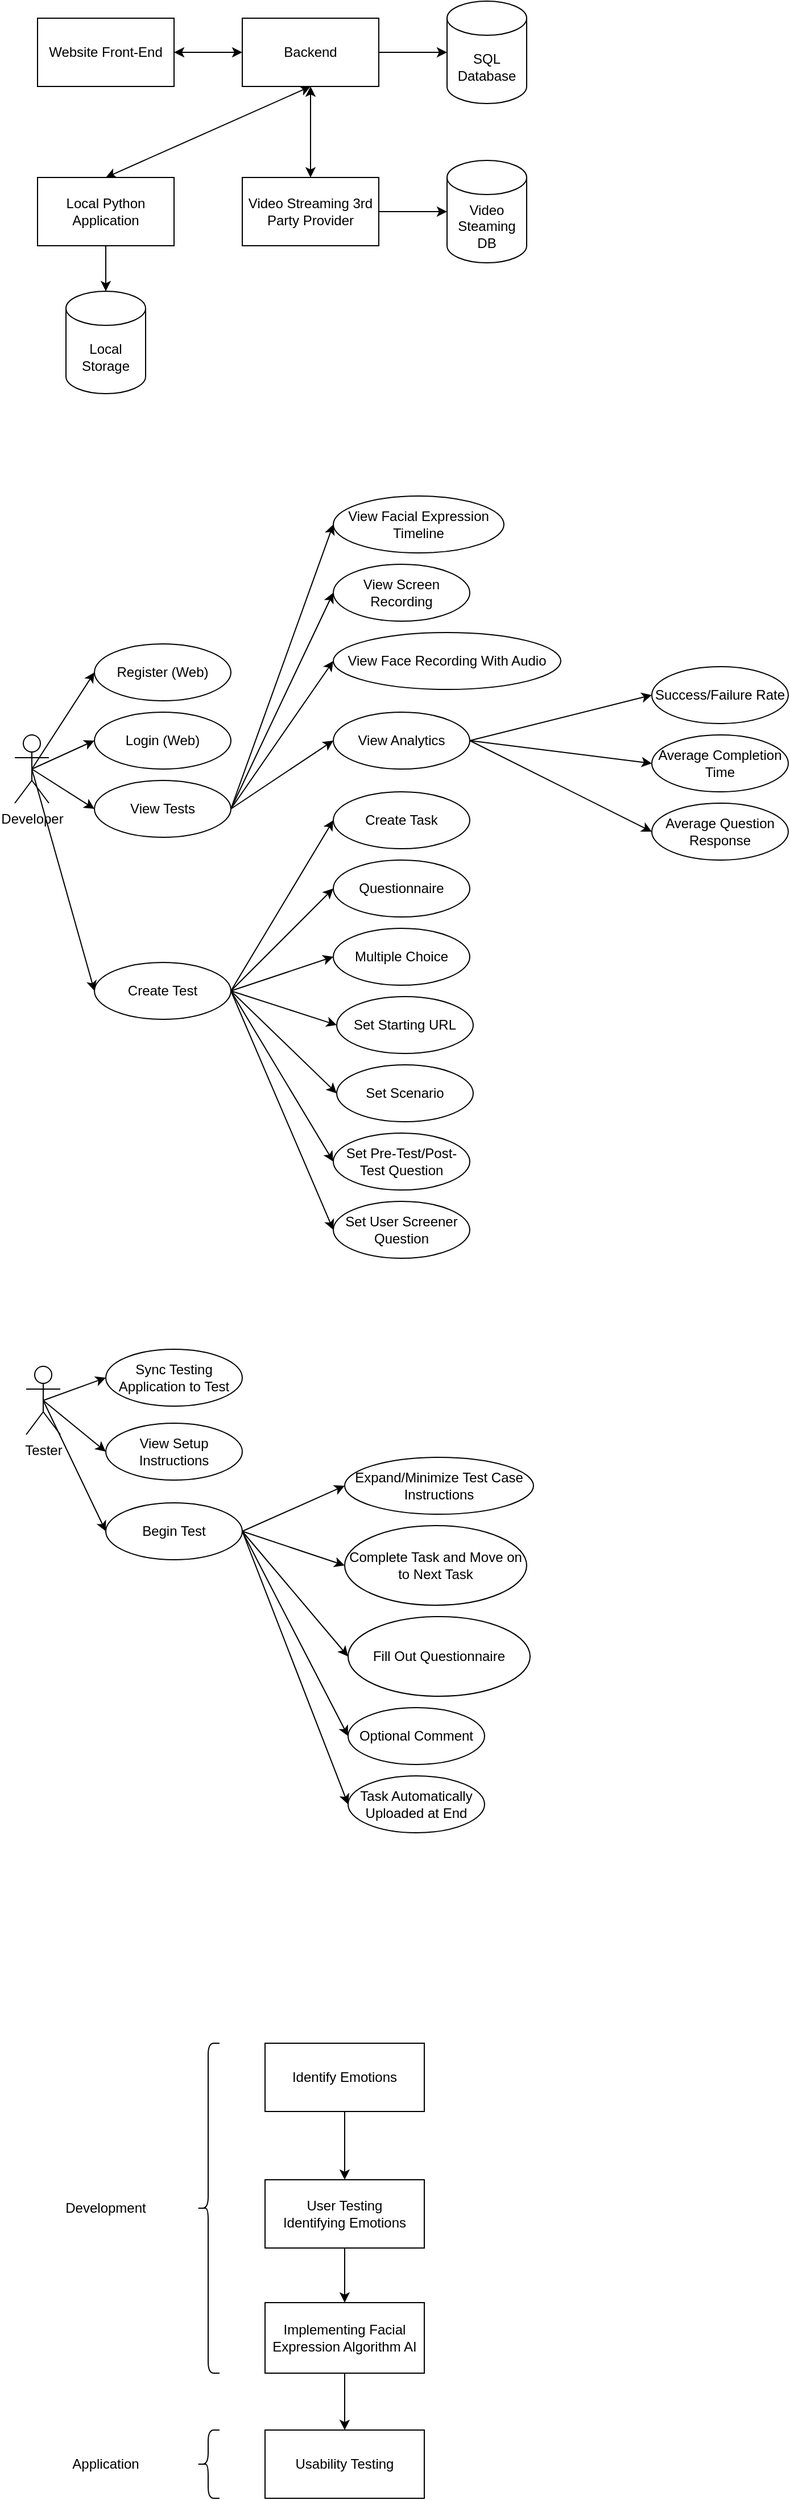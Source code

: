 <mxfile version="13.8.5"><diagram id="ms_7MVBDK5nkJjXj76XZ" name="Page-1"><mxGraphModel dx="1422" dy="794" grid="1" gridSize="10" guides="1" tooltips="1" connect="1" arrows="1" fold="1" page="1" pageScale="1" pageWidth="827" pageHeight="1169" math="0" shadow="0"><root><mxCell id="0"/><mxCell id="1" parent="0"/><mxCell id="KQXgNUwIRrmtorsS-0V_-1" value="Website Front-End" style="rounded=0;whiteSpace=wrap;html=1;" parent="1" vertex="1"><mxGeometry x="80" y="330" width="120" height="60" as="geometry"/></mxCell><mxCell id="KQXgNUwIRrmtorsS-0V_-2" value="Backend" style="rounded=0;whiteSpace=wrap;html=1;" parent="1" vertex="1"><mxGeometry x="260" y="330" width="120" height="60" as="geometry"/></mxCell><mxCell id="KQXgNUwIRrmtorsS-0V_-3" value="SQL Database" style="shape=cylinder3;whiteSpace=wrap;html=1;boundedLbl=1;backgroundOutline=1;size=15;" parent="1" vertex="1"><mxGeometry x="440" y="315" width="70" height="90" as="geometry"/></mxCell><mxCell id="KQXgNUwIRrmtorsS-0V_-4" value="Local Python Application" style="rounded=0;whiteSpace=wrap;html=1;" parent="1" vertex="1"><mxGeometry x="80" y="470" width="120" height="60" as="geometry"/></mxCell><mxCell id="KQXgNUwIRrmtorsS-0V_-5" value="Local Storage" style="shape=cylinder3;whiteSpace=wrap;html=1;boundedLbl=1;backgroundOutline=1;size=15;" parent="1" vertex="1"><mxGeometry x="105" y="570" width="70" height="90" as="geometry"/></mxCell><mxCell id="KQXgNUwIRrmtorsS-0V_-7" value="Video Streaming 3rd Party Provider" style="rounded=0;whiteSpace=wrap;html=1;" parent="1" vertex="1"><mxGeometry x="260" y="470" width="120" height="60" as="geometry"/></mxCell><mxCell id="KQXgNUwIRrmtorsS-0V_-8" value="Video Steaming DB" style="shape=cylinder3;whiteSpace=wrap;html=1;boundedLbl=1;backgroundOutline=1;size=15;" parent="1" vertex="1"><mxGeometry x="440" y="455" width="70" height="90" as="geometry"/></mxCell><mxCell id="KQXgNUwIRrmtorsS-0V_-9" value="" style="endArrow=classic;startArrow=classic;html=1;exitX=1;exitY=0.5;exitDx=0;exitDy=0;entryX=0;entryY=0.5;entryDx=0;entryDy=0;" parent="1" source="KQXgNUwIRrmtorsS-0V_-1" target="KQXgNUwIRrmtorsS-0V_-2" edge="1"><mxGeometry width="50" height="50" relative="1" as="geometry"><mxPoint x="390" y="400" as="sourcePoint"/><mxPoint x="440" y="350" as="targetPoint"/></mxGeometry></mxCell><mxCell id="KQXgNUwIRrmtorsS-0V_-11" value="" style="endArrow=classic;startArrow=classic;html=1;exitX=0.5;exitY=0;exitDx=0;exitDy=0;entryX=0.5;entryY=1;entryDx=0;entryDy=0;" parent="1" source="KQXgNUwIRrmtorsS-0V_-4" target="KQXgNUwIRrmtorsS-0V_-2" edge="1"><mxGeometry width="50" height="50" relative="1" as="geometry"><mxPoint x="390" y="370" as="sourcePoint"/><mxPoint x="450" y="370" as="targetPoint"/></mxGeometry></mxCell><mxCell id="KQXgNUwIRrmtorsS-0V_-12" value="" style="endArrow=classic;startArrow=classic;html=1;exitX=0.5;exitY=0;exitDx=0;exitDy=0;entryX=0.5;entryY=1;entryDx=0;entryDy=0;" parent="1" source="KQXgNUwIRrmtorsS-0V_-7" target="KQXgNUwIRrmtorsS-0V_-2" edge="1"><mxGeometry width="50" height="50" relative="1" as="geometry"><mxPoint x="150" y="480" as="sourcePoint"/><mxPoint x="330" y="400" as="targetPoint"/></mxGeometry></mxCell><mxCell id="KQXgNUwIRrmtorsS-0V_-15" value="" style="endArrow=classic;html=1;exitX=1;exitY=0.5;exitDx=0;exitDy=0;entryX=0;entryY=0.5;entryDx=0;entryDy=0;entryPerimeter=0;" parent="1" source="KQXgNUwIRrmtorsS-0V_-2" target="KQXgNUwIRrmtorsS-0V_-3" edge="1"><mxGeometry width="50" height="50" relative="1" as="geometry"><mxPoint x="390" y="400" as="sourcePoint"/><mxPoint x="440" y="350" as="targetPoint"/></mxGeometry></mxCell><mxCell id="KQXgNUwIRrmtorsS-0V_-16" value="" style="endArrow=classic;html=1;exitX=0.5;exitY=1;exitDx=0;exitDy=0;entryX=0.5;entryY=0;entryDx=0;entryDy=0;entryPerimeter=0;" parent="1" source="KQXgNUwIRrmtorsS-0V_-4" target="KQXgNUwIRrmtorsS-0V_-5" edge="1"><mxGeometry width="50" height="50" relative="1" as="geometry"><mxPoint x="390" y="370" as="sourcePoint"/><mxPoint x="450" y="370" as="targetPoint"/></mxGeometry></mxCell><mxCell id="KQXgNUwIRrmtorsS-0V_-17" value="" style="endArrow=classic;html=1;exitX=1;exitY=0.5;exitDx=0;exitDy=0;entryX=0;entryY=0.5;entryDx=0;entryDy=0;entryPerimeter=0;" parent="1" source="KQXgNUwIRrmtorsS-0V_-7" target="KQXgNUwIRrmtorsS-0V_-8" edge="1"><mxGeometry width="50" height="50" relative="1" as="geometry"><mxPoint x="390" y="370" as="sourcePoint"/><mxPoint x="450" y="370" as="targetPoint"/></mxGeometry></mxCell><mxCell id="r5SDBiimQBa_-Yax_hKY-1" value="Developer" style="shape=umlActor;verticalLabelPosition=bottom;verticalAlign=top;html=1;outlineConnect=0;" vertex="1" parent="1"><mxGeometry x="60" y="960" width="30" height="60" as="geometry"/></mxCell><mxCell id="r5SDBiimQBa_-Yax_hKY-2" value="Register (Web)" style="ellipse;whiteSpace=wrap;html=1;" vertex="1" parent="1"><mxGeometry x="130" y="880" width="120" height="50" as="geometry"/></mxCell><mxCell id="r5SDBiimQBa_-Yax_hKY-3" value="Login (Web)" style="ellipse;whiteSpace=wrap;html=1;" vertex="1" parent="1"><mxGeometry x="130" y="940" width="120" height="50" as="geometry"/></mxCell><mxCell id="r5SDBiimQBa_-Yax_hKY-4" value="View Tests" style="ellipse;whiteSpace=wrap;html=1;" vertex="1" parent="1"><mxGeometry x="130" y="1000" width="120" height="50" as="geometry"/></mxCell><mxCell id="r5SDBiimQBa_-Yax_hKY-5" value="View Facial Expression Timeline" style="ellipse;whiteSpace=wrap;html=1;" vertex="1" parent="1"><mxGeometry x="340" y="750" width="150" height="50" as="geometry"/></mxCell><mxCell id="r5SDBiimQBa_-Yax_hKY-6" value="View Screen Recording" style="ellipse;whiteSpace=wrap;html=1;" vertex="1" parent="1"><mxGeometry x="340" y="810" width="120" height="50" as="geometry"/></mxCell><mxCell id="r5SDBiimQBa_-Yax_hKY-7" value="View Face Recording With Audio" style="ellipse;whiteSpace=wrap;html=1;" vertex="1" parent="1"><mxGeometry x="340" y="870" width="200" height="50" as="geometry"/></mxCell><mxCell id="r5SDBiimQBa_-Yax_hKY-8" value="" style="endArrow=classic;html=1;exitX=1;exitY=0.5;exitDx=0;exitDy=0;entryX=0;entryY=0.5;entryDx=0;entryDy=0;" edge="1" parent="1" source="r5SDBiimQBa_-Yax_hKY-4" target="r5SDBiimQBa_-Yax_hKY-5"><mxGeometry width="50" height="50" relative="1" as="geometry"><mxPoint x="410" y="880" as="sourcePoint"/><mxPoint x="460" y="830" as="targetPoint"/></mxGeometry></mxCell><mxCell id="r5SDBiimQBa_-Yax_hKY-9" value="" style="endArrow=classic;html=1;exitX=1;exitY=0.5;exitDx=0;exitDy=0;entryX=0;entryY=0.5;entryDx=0;entryDy=0;" edge="1" parent="1" source="r5SDBiimQBa_-Yax_hKY-4" target="r5SDBiimQBa_-Yax_hKY-6"><mxGeometry width="50" height="50" relative="1" as="geometry"><mxPoint x="270" y="845" as="sourcePoint"/><mxPoint x="330" y="825" as="targetPoint"/></mxGeometry></mxCell><mxCell id="r5SDBiimQBa_-Yax_hKY-10" value="" style="endArrow=classic;html=1;exitX=1;exitY=0.5;exitDx=0;exitDy=0;entryX=0;entryY=0.5;entryDx=0;entryDy=0;" edge="1" parent="1" source="r5SDBiimQBa_-Yax_hKY-4" target="r5SDBiimQBa_-Yax_hKY-7"><mxGeometry width="50" height="50" relative="1" as="geometry"><mxPoint x="270" y="845" as="sourcePoint"/><mxPoint x="330" y="885" as="targetPoint"/></mxGeometry></mxCell><mxCell id="r5SDBiimQBa_-Yax_hKY-11" value="" style="endArrow=classic;html=1;exitX=0.5;exitY=0.5;exitDx=0;exitDy=0;exitPerimeter=0;entryX=0;entryY=0.5;entryDx=0;entryDy=0;" edge="1" parent="1" source="r5SDBiimQBa_-Yax_hKY-1" target="r5SDBiimQBa_-Yax_hKY-2"><mxGeometry width="50" height="50" relative="1" as="geometry"><mxPoint x="400" y="1010" as="sourcePoint"/><mxPoint x="450" y="960" as="targetPoint"/></mxGeometry></mxCell><mxCell id="r5SDBiimQBa_-Yax_hKY-12" value="" style="endArrow=classic;html=1;exitX=0.5;exitY=0.5;exitDx=0;exitDy=0;exitPerimeter=0;entryX=0;entryY=0.5;entryDx=0;entryDy=0;" edge="1" parent="1" source="r5SDBiimQBa_-Yax_hKY-1" target="r5SDBiimQBa_-Yax_hKY-3"><mxGeometry width="50" height="50" relative="1" as="geometry"><mxPoint x="85" y="1000" as="sourcePoint"/><mxPoint x="140" y="855" as="targetPoint"/></mxGeometry></mxCell><mxCell id="r5SDBiimQBa_-Yax_hKY-13" value="" style="endArrow=classic;html=1;exitX=0.5;exitY=0.5;exitDx=0;exitDy=0;exitPerimeter=0;entryX=0;entryY=0.5;entryDx=0;entryDy=0;" edge="1" parent="1" source="r5SDBiimQBa_-Yax_hKY-1" target="r5SDBiimQBa_-Yax_hKY-4"><mxGeometry width="50" height="50" relative="1" as="geometry"><mxPoint x="85" y="1000" as="sourcePoint"/><mxPoint x="140" y="915" as="targetPoint"/></mxGeometry></mxCell><mxCell id="r5SDBiimQBa_-Yax_hKY-14" value="Create Test" style="ellipse;whiteSpace=wrap;html=1;" vertex="1" parent="1"><mxGeometry x="130" y="1160" width="120" height="50" as="geometry"/></mxCell><mxCell id="r5SDBiimQBa_-Yax_hKY-15" value="Create Task" style="ellipse;whiteSpace=wrap;html=1;" vertex="1" parent="1"><mxGeometry x="340" y="1010" width="120" height="50" as="geometry"/></mxCell><mxCell id="r5SDBiimQBa_-Yax_hKY-16" value="Questionnaire" style="ellipse;whiteSpace=wrap;html=1;" vertex="1" parent="1"><mxGeometry x="340" y="1070" width="120" height="50" as="geometry"/></mxCell><mxCell id="r5SDBiimQBa_-Yax_hKY-17" value="" style="endArrow=classic;html=1;exitX=1;exitY=0.5;exitDx=0;exitDy=0;entryX=0;entryY=0.5;entryDx=0;entryDy=0;" edge="1" parent="1" source="r5SDBiimQBa_-Yax_hKY-14" target="r5SDBiimQBa_-Yax_hKY-15"><mxGeometry width="50" height="50" relative="1" as="geometry"><mxPoint x="400" y="1110" as="sourcePoint"/><mxPoint x="450" y="1060" as="targetPoint"/></mxGeometry></mxCell><mxCell id="r5SDBiimQBa_-Yax_hKY-18" value="" style="endArrow=classic;html=1;exitX=1;exitY=0.5;exitDx=0;exitDy=0;entryX=0;entryY=0.5;entryDx=0;entryDy=0;" edge="1" parent="1" source="r5SDBiimQBa_-Yax_hKY-14" target="r5SDBiimQBa_-Yax_hKY-16"><mxGeometry width="50" height="50" relative="1" as="geometry"><mxPoint x="260" y="1035" as="sourcePoint"/><mxPoint x="350" y="1045" as="targetPoint"/></mxGeometry></mxCell><mxCell id="r5SDBiimQBa_-Yax_hKY-19" value="" style="endArrow=classic;html=1;exitX=0.5;exitY=0.5;exitDx=0;exitDy=0;exitPerimeter=0;entryX=0;entryY=0.5;entryDx=0;entryDy=0;" edge="1" parent="1" source="r5SDBiimQBa_-Yax_hKY-1" target="r5SDBiimQBa_-Yax_hKY-14"><mxGeometry width="50" height="50" relative="1" as="geometry"><mxPoint x="85" y="1000" as="sourcePoint"/><mxPoint x="140" y="975" as="targetPoint"/></mxGeometry></mxCell><mxCell id="r5SDBiimQBa_-Yax_hKY-20" value="Tester" style="shape=umlActor;verticalLabelPosition=bottom;verticalAlign=top;html=1;outlineConnect=0;" vertex="1" parent="1"><mxGeometry x="70" y="1515" width="30" height="60" as="geometry"/></mxCell><mxCell id="r5SDBiimQBa_-Yax_hKY-21" value="Sync Testing Application to Test" style="ellipse;whiteSpace=wrap;html=1;" vertex="1" parent="1"><mxGeometry x="140" y="1500" width="120" height="50" as="geometry"/></mxCell><mxCell id="r5SDBiimQBa_-Yax_hKY-22" value="View Setup Instructions" style="ellipse;whiteSpace=wrap;html=1;" vertex="1" parent="1"><mxGeometry x="140" y="1565" width="120" height="50" as="geometry"/></mxCell><mxCell id="r5SDBiimQBa_-Yax_hKY-23" value="Begin Test" style="ellipse;whiteSpace=wrap;html=1;" vertex="1" parent="1"><mxGeometry x="140" y="1635" width="120" height="50" as="geometry"/></mxCell><mxCell id="r5SDBiimQBa_-Yax_hKY-24" value="Expand/Minimize Test Case Instructions" style="ellipse;whiteSpace=wrap;html=1;" vertex="1" parent="1"><mxGeometry x="350" y="1595" width="166" height="50" as="geometry"/></mxCell><mxCell id="r5SDBiimQBa_-Yax_hKY-25" value="Complete Task and Move on to Next Task" style="ellipse;whiteSpace=wrap;html=1;" vertex="1" parent="1"><mxGeometry x="350" y="1655" width="160" height="70" as="geometry"/></mxCell><mxCell id="r5SDBiimQBa_-Yax_hKY-26" value="Fill Out Questionnaire" style="ellipse;whiteSpace=wrap;html=1;" vertex="1" parent="1"><mxGeometry x="353" y="1735" width="160" height="70" as="geometry"/></mxCell><mxCell id="r5SDBiimQBa_-Yax_hKY-27" value="Optional Comment" style="ellipse;whiteSpace=wrap;html=1;" vertex="1" parent="1"><mxGeometry x="353" y="1815" width="120" height="50" as="geometry"/></mxCell><mxCell id="r5SDBiimQBa_-Yax_hKY-28" value="" style="endArrow=classic;html=1;exitX=1;exitY=0.5;exitDx=0;exitDy=0;entryX=0;entryY=0.5;entryDx=0;entryDy=0;" edge="1" parent="1" source="r5SDBiimQBa_-Yax_hKY-23" target="r5SDBiimQBa_-Yax_hKY-24"><mxGeometry width="50" height="50" relative="1" as="geometry"><mxPoint x="410" y="1615" as="sourcePoint"/><mxPoint x="460" y="1565" as="targetPoint"/></mxGeometry></mxCell><mxCell id="r5SDBiimQBa_-Yax_hKY-29" value="" style="endArrow=classic;html=1;exitX=1;exitY=0.5;exitDx=0;exitDy=0;entryX=0;entryY=0.5;entryDx=0;entryDy=0;" edge="1" parent="1" source="r5SDBiimQBa_-Yax_hKY-23" target="r5SDBiimQBa_-Yax_hKY-25"><mxGeometry width="50" height="50" relative="1" as="geometry"><mxPoint x="270" y="1670" as="sourcePoint"/><mxPoint x="360" y="1630" as="targetPoint"/></mxGeometry></mxCell><mxCell id="r5SDBiimQBa_-Yax_hKY-30" value="" style="endArrow=classic;html=1;exitX=1;exitY=0.5;exitDx=0;exitDy=0;entryX=0;entryY=0.5;entryDx=0;entryDy=0;" edge="1" parent="1" source="r5SDBiimQBa_-Yax_hKY-23" target="r5SDBiimQBa_-Yax_hKY-26"><mxGeometry width="50" height="50" relative="1" as="geometry"><mxPoint x="270" y="1670" as="sourcePoint"/><mxPoint x="360" y="1700" as="targetPoint"/></mxGeometry></mxCell><mxCell id="r5SDBiimQBa_-Yax_hKY-31" value="" style="endArrow=classic;html=1;exitX=1;exitY=0.5;exitDx=0;exitDy=0;entryX=0;entryY=0.5;entryDx=0;entryDy=0;" edge="1" parent="1" source="r5SDBiimQBa_-Yax_hKY-23" target="r5SDBiimQBa_-Yax_hKY-27"><mxGeometry width="50" height="50" relative="1" as="geometry"><mxPoint x="270" y="1670" as="sourcePoint"/><mxPoint x="363" y="1780" as="targetPoint"/></mxGeometry></mxCell><mxCell id="r5SDBiimQBa_-Yax_hKY-32" value="" style="endArrow=classic;html=1;exitX=0.5;exitY=0.5;exitDx=0;exitDy=0;entryX=0;entryY=0.5;entryDx=0;entryDy=0;exitPerimeter=0;" edge="1" parent="1" source="r5SDBiimQBa_-Yax_hKY-20" target="r5SDBiimQBa_-Yax_hKY-21"><mxGeometry width="50" height="50" relative="1" as="geometry"><mxPoint x="270" y="1670" as="sourcePoint"/><mxPoint x="360" y="1850" as="targetPoint"/></mxGeometry></mxCell><mxCell id="r5SDBiimQBa_-Yax_hKY-33" value="" style="endArrow=classic;html=1;exitX=0.5;exitY=0.5;exitDx=0;exitDy=0;entryX=0;entryY=0.5;entryDx=0;entryDy=0;exitPerimeter=0;" edge="1" parent="1" source="r5SDBiimQBa_-Yax_hKY-20" target="r5SDBiimQBa_-Yax_hKY-22"><mxGeometry width="50" height="50" relative="1" as="geometry"><mxPoint x="95" y="1555" as="sourcePoint"/><mxPoint x="150" y="1535" as="targetPoint"/></mxGeometry></mxCell><mxCell id="r5SDBiimQBa_-Yax_hKY-34" value="" style="endArrow=classic;html=1;exitX=0.5;exitY=0.5;exitDx=0;exitDy=0;entryX=0;entryY=0.5;entryDx=0;entryDy=0;exitPerimeter=0;" edge="1" parent="1" source="r5SDBiimQBa_-Yax_hKY-20" target="r5SDBiimQBa_-Yax_hKY-23"><mxGeometry width="50" height="50" relative="1" as="geometry"><mxPoint x="95" y="1555" as="sourcePoint"/><mxPoint x="150" y="1600" as="targetPoint"/></mxGeometry></mxCell><mxCell id="r5SDBiimQBa_-Yax_hKY-35" value="Task Automatically Uploaded at End" style="ellipse;whiteSpace=wrap;html=1;" vertex="1" parent="1"><mxGeometry x="353" y="1875" width="120" height="50" as="geometry"/></mxCell><mxCell id="r5SDBiimQBa_-Yax_hKY-36" value="" style="endArrow=classic;html=1;entryX=0;entryY=0.5;entryDx=0;entryDy=0;exitX=1;exitY=0.5;exitDx=0;exitDy=0;" edge="1" parent="1" source="r5SDBiimQBa_-Yax_hKY-23" target="r5SDBiimQBa_-Yax_hKY-35"><mxGeometry width="50" height="50" relative="1" as="geometry"><mxPoint x="260" y="1665" as="sourcePoint"/><mxPoint x="363" y="1850" as="targetPoint"/></mxGeometry></mxCell><mxCell id="r5SDBiimQBa_-Yax_hKY-37" value="Multiple Choice" style="ellipse;whiteSpace=wrap;html=1;" vertex="1" parent="1"><mxGeometry x="340" y="1130" width="120" height="50" as="geometry"/></mxCell><mxCell id="r5SDBiimQBa_-Yax_hKY-38" value="Set Starting URL" style="ellipse;whiteSpace=wrap;html=1;" vertex="1" parent="1"><mxGeometry x="343" y="1190" width="120" height="50" as="geometry"/></mxCell><mxCell id="r5SDBiimQBa_-Yax_hKY-39" value="" style="endArrow=classic;html=1;entryX=0;entryY=0.5;entryDx=0;entryDy=0;exitX=1;exitY=0.5;exitDx=0;exitDy=0;" edge="1" parent="1" source="r5SDBiimQBa_-Yax_hKY-14" target="r5SDBiimQBa_-Yax_hKY-37"><mxGeometry width="50" height="50" relative="1" as="geometry"><mxPoint x="260" y="1045" as="sourcePoint"/><mxPoint x="350" y="1105" as="targetPoint"/></mxGeometry></mxCell><mxCell id="r5SDBiimQBa_-Yax_hKY-40" value="" style="endArrow=classic;html=1;entryX=0;entryY=0.5;entryDx=0;entryDy=0;exitX=1;exitY=0.5;exitDx=0;exitDy=0;" edge="1" parent="1" source="r5SDBiimQBa_-Yax_hKY-14" target="r5SDBiimQBa_-Yax_hKY-38"><mxGeometry width="50" height="50" relative="1" as="geometry"><mxPoint x="260" y="1045" as="sourcePoint"/><mxPoint x="350" y="1165" as="targetPoint"/></mxGeometry></mxCell><mxCell id="r5SDBiimQBa_-Yax_hKY-41" value="Set Scenario" style="ellipse;whiteSpace=wrap;html=1;" vertex="1" parent="1"><mxGeometry x="343" y="1250" width="120" height="50" as="geometry"/></mxCell><mxCell id="r5SDBiimQBa_-Yax_hKY-42" value="Set Pre-Test/Post-Test Question" style="ellipse;whiteSpace=wrap;html=1;" vertex="1" parent="1"><mxGeometry x="340" y="1310" width="120" height="50" as="geometry"/></mxCell><mxCell id="r5SDBiimQBa_-Yax_hKY-43" value="Set User Screener Question" style="ellipse;whiteSpace=wrap;html=1;" vertex="1" parent="1"><mxGeometry x="340" y="1370" width="120" height="50" as="geometry"/></mxCell><mxCell id="r5SDBiimQBa_-Yax_hKY-44" value="" style="endArrow=classic;html=1;entryX=0;entryY=0.5;entryDx=0;entryDy=0;exitX=1;exitY=0.5;exitDx=0;exitDy=0;" edge="1" parent="1" source="r5SDBiimQBa_-Yax_hKY-14" target="r5SDBiimQBa_-Yax_hKY-41"><mxGeometry width="50" height="50" relative="1" as="geometry"><mxPoint x="260" y="1195" as="sourcePoint"/><mxPoint x="353" y="1225" as="targetPoint"/></mxGeometry></mxCell><mxCell id="r5SDBiimQBa_-Yax_hKY-45" value="" style="endArrow=classic;html=1;entryX=0;entryY=0.5;entryDx=0;entryDy=0;exitX=1;exitY=0.5;exitDx=0;exitDy=0;" edge="1" parent="1" source="r5SDBiimQBa_-Yax_hKY-14" target="r5SDBiimQBa_-Yax_hKY-42"><mxGeometry width="50" height="50" relative="1" as="geometry"><mxPoint x="260" y="1195" as="sourcePoint"/><mxPoint x="353" y="1285" as="targetPoint"/></mxGeometry></mxCell><mxCell id="r5SDBiimQBa_-Yax_hKY-46" value="" style="endArrow=classic;html=1;entryX=0;entryY=0.5;entryDx=0;entryDy=0;exitX=1;exitY=0.5;exitDx=0;exitDy=0;" edge="1" parent="1" source="r5SDBiimQBa_-Yax_hKY-14" target="r5SDBiimQBa_-Yax_hKY-43"><mxGeometry width="50" height="50" relative="1" as="geometry"><mxPoint x="250" y="1190" as="sourcePoint"/><mxPoint x="350" y="1345" as="targetPoint"/></mxGeometry></mxCell><mxCell id="r5SDBiimQBa_-Yax_hKY-47" value="View Analytics" style="ellipse;whiteSpace=wrap;html=1;" vertex="1" parent="1"><mxGeometry x="340" y="940" width="120" height="50" as="geometry"/></mxCell><mxCell id="r5SDBiimQBa_-Yax_hKY-48" value="" style="endArrow=classic;html=1;exitX=1;exitY=0.5;exitDx=0;exitDy=0;entryX=0;entryY=0.5;entryDx=0;entryDy=0;" edge="1" parent="1" source="r5SDBiimQBa_-Yax_hKY-4" target="r5SDBiimQBa_-Yax_hKY-47"><mxGeometry width="50" height="50" relative="1" as="geometry"><mxPoint x="270" y="845" as="sourcePoint"/><mxPoint x="360" y="845" as="targetPoint"/></mxGeometry></mxCell><mxCell id="r5SDBiimQBa_-Yax_hKY-49" value="Success/Failure Rate" style="ellipse;whiteSpace=wrap;html=1;" vertex="1" parent="1"><mxGeometry x="620" y="900" width="120" height="50" as="geometry"/></mxCell><mxCell id="r5SDBiimQBa_-Yax_hKY-50" value="Average Completion Time" style="ellipse;whiteSpace=wrap;html=1;" vertex="1" parent="1"><mxGeometry x="620" y="960" width="120" height="50" as="geometry"/></mxCell><mxCell id="r5SDBiimQBa_-Yax_hKY-51" value="Average Question Response" style="ellipse;whiteSpace=wrap;html=1;" vertex="1" parent="1"><mxGeometry x="620" y="1020" width="120" height="50" as="geometry"/></mxCell><mxCell id="r5SDBiimQBa_-Yax_hKY-52" value="" style="endArrow=classic;html=1;exitX=1;exitY=0.5;exitDx=0;exitDy=0;entryX=0;entryY=0.5;entryDx=0;entryDy=0;" edge="1" parent="1" source="r5SDBiimQBa_-Yax_hKY-47" target="r5SDBiimQBa_-Yax_hKY-49"><mxGeometry width="50" height="50" relative="1" as="geometry"><mxPoint x="260" y="1035" as="sourcePoint"/><mxPoint x="350" y="975" as="targetPoint"/></mxGeometry></mxCell><mxCell id="r5SDBiimQBa_-Yax_hKY-53" value="" style="endArrow=classic;html=1;exitX=1;exitY=0.5;exitDx=0;exitDy=0;entryX=0;entryY=0.5;entryDx=0;entryDy=0;" edge="1" parent="1" source="r5SDBiimQBa_-Yax_hKY-47" target="r5SDBiimQBa_-Yax_hKY-50"><mxGeometry width="50" height="50" relative="1" as="geometry"><mxPoint x="470" y="975" as="sourcePoint"/><mxPoint x="630" y="935" as="targetPoint"/></mxGeometry></mxCell><mxCell id="r5SDBiimQBa_-Yax_hKY-54" value="" style="endArrow=classic;html=1;exitX=1;exitY=0.5;exitDx=0;exitDy=0;entryX=0;entryY=0.5;entryDx=0;entryDy=0;" edge="1" parent="1" source="r5SDBiimQBa_-Yax_hKY-47" target="r5SDBiimQBa_-Yax_hKY-51"><mxGeometry width="50" height="50" relative="1" as="geometry"><mxPoint x="470" y="975" as="sourcePoint"/><mxPoint x="630" y="995" as="targetPoint"/></mxGeometry></mxCell><mxCell id="r5SDBiimQBa_-Yax_hKY-55" value="Identify Emotions" style="rounded=0;whiteSpace=wrap;html=1;" vertex="1" parent="1"><mxGeometry x="280" y="2110" width="140" height="60" as="geometry"/></mxCell><mxCell id="r5SDBiimQBa_-Yax_hKY-56" value="User Testing&lt;br&gt;Identifying Emotions" style="rounded=0;whiteSpace=wrap;html=1;" vertex="1" parent="1"><mxGeometry x="280" y="2230" width="140" height="60" as="geometry"/></mxCell><mxCell id="r5SDBiimQBa_-Yax_hKY-57" value="Implementing Facial Expression Algorithm AI&lt;span style=&quot;color: rgba(0 , 0 , 0 , 0) ; font-family: monospace ; font-size: 0px&quot;&gt;%3CmxGraphModel%3E%3Croot%3E%3CmxCell%20id%3D%220%22%2F%3E%3CmxCell%20id%3D%221%22%20parent%3D%220%22%2F%3E%3CmxCell%20id%3D%222%22%20value%3D%22User%20Testing%26lt%3Bbr%26gt%3BIdentifying%20Emotions%22%20style%3D%22rounded%3D0%3BwhiteSpace%3Dwrap%3Bhtml%3D1%3B%22%20vertex%3D%221%22%20parent%3D%221%22%3E%3CmxGeometry%20x%3D%22260%22%20y%3D%222230%22%20width%3D%22120%22%20height%3D%2260%22%20as%3D%22geometry%22%2F%3E%3C%2FmxCell%3E%3C%2Froot%3E%3C%2FmxGraphModel%3&lt;/span&gt;" style="rounded=0;whiteSpace=wrap;html=1;" vertex="1" parent="1"><mxGeometry x="280" y="2338" width="140" height="62" as="geometry"/></mxCell><mxCell id="r5SDBiimQBa_-Yax_hKY-58" value="Usability Testing" style="rounded=0;whiteSpace=wrap;html=1;" vertex="1" parent="1"><mxGeometry x="280" y="2450" width="140" height="60" as="geometry"/></mxCell><mxCell id="r5SDBiimQBa_-Yax_hKY-59" value="" style="shape=curlyBracket;whiteSpace=wrap;html=1;rounded=1;" vertex="1" parent="1"><mxGeometry x="220" y="2110" width="20" height="290" as="geometry"/></mxCell><mxCell id="r5SDBiimQBa_-Yax_hKY-60" value="" style="shape=curlyBracket;whiteSpace=wrap;html=1;rounded=1;" vertex="1" parent="1"><mxGeometry x="220" y="2450" width="20" height="60" as="geometry"/></mxCell><mxCell id="r5SDBiimQBa_-Yax_hKY-61" value="" style="endArrow=classic;html=1;exitX=0.5;exitY=1;exitDx=0;exitDy=0;entryX=0.5;entryY=0;entryDx=0;entryDy=0;" edge="1" parent="1" source="r5SDBiimQBa_-Yax_hKY-55" target="r5SDBiimQBa_-Yax_hKY-56"><mxGeometry width="50" height="50" relative="1" as="geometry"><mxPoint x="390" y="2360" as="sourcePoint"/><mxPoint x="440" y="2310" as="targetPoint"/></mxGeometry></mxCell><mxCell id="r5SDBiimQBa_-Yax_hKY-62" value="" style="endArrow=classic;html=1;exitX=0.5;exitY=1;exitDx=0;exitDy=0;entryX=0.5;entryY=0;entryDx=0;entryDy=0;" edge="1" parent="1" source="r5SDBiimQBa_-Yax_hKY-56" target="r5SDBiimQBa_-Yax_hKY-57"><mxGeometry width="50" height="50" relative="1" as="geometry"><mxPoint x="360" y="2180" as="sourcePoint"/><mxPoint x="360" y="2240" as="targetPoint"/></mxGeometry></mxCell><mxCell id="r5SDBiimQBa_-Yax_hKY-64" value="" style="endArrow=classic;html=1;exitX=0.5;exitY=1;exitDx=0;exitDy=0;entryX=0.5;entryY=0;entryDx=0;entryDy=0;" edge="1" parent="1" source="r5SDBiimQBa_-Yax_hKY-57" target="r5SDBiimQBa_-Yax_hKY-58"><mxGeometry width="50" height="50" relative="1" as="geometry"><mxPoint x="360" y="2300" as="sourcePoint"/><mxPoint x="360" y="2348" as="targetPoint"/></mxGeometry></mxCell><mxCell id="r5SDBiimQBa_-Yax_hKY-65" value="Development" style="text;html=1;strokeColor=none;fillColor=none;align=center;verticalAlign=middle;whiteSpace=wrap;rounded=0;" vertex="1" parent="1"><mxGeometry x="65" y="2245" width="150" height="20" as="geometry"/></mxCell><mxCell id="r5SDBiimQBa_-Yax_hKY-66" value="Application" style="text;html=1;strokeColor=none;fillColor=none;align=center;verticalAlign=middle;whiteSpace=wrap;rounded=0;" vertex="1" parent="1"><mxGeometry x="65" y="2470" width="150" height="20" as="geometry"/></mxCell></root></mxGraphModel></diagram></mxfile>